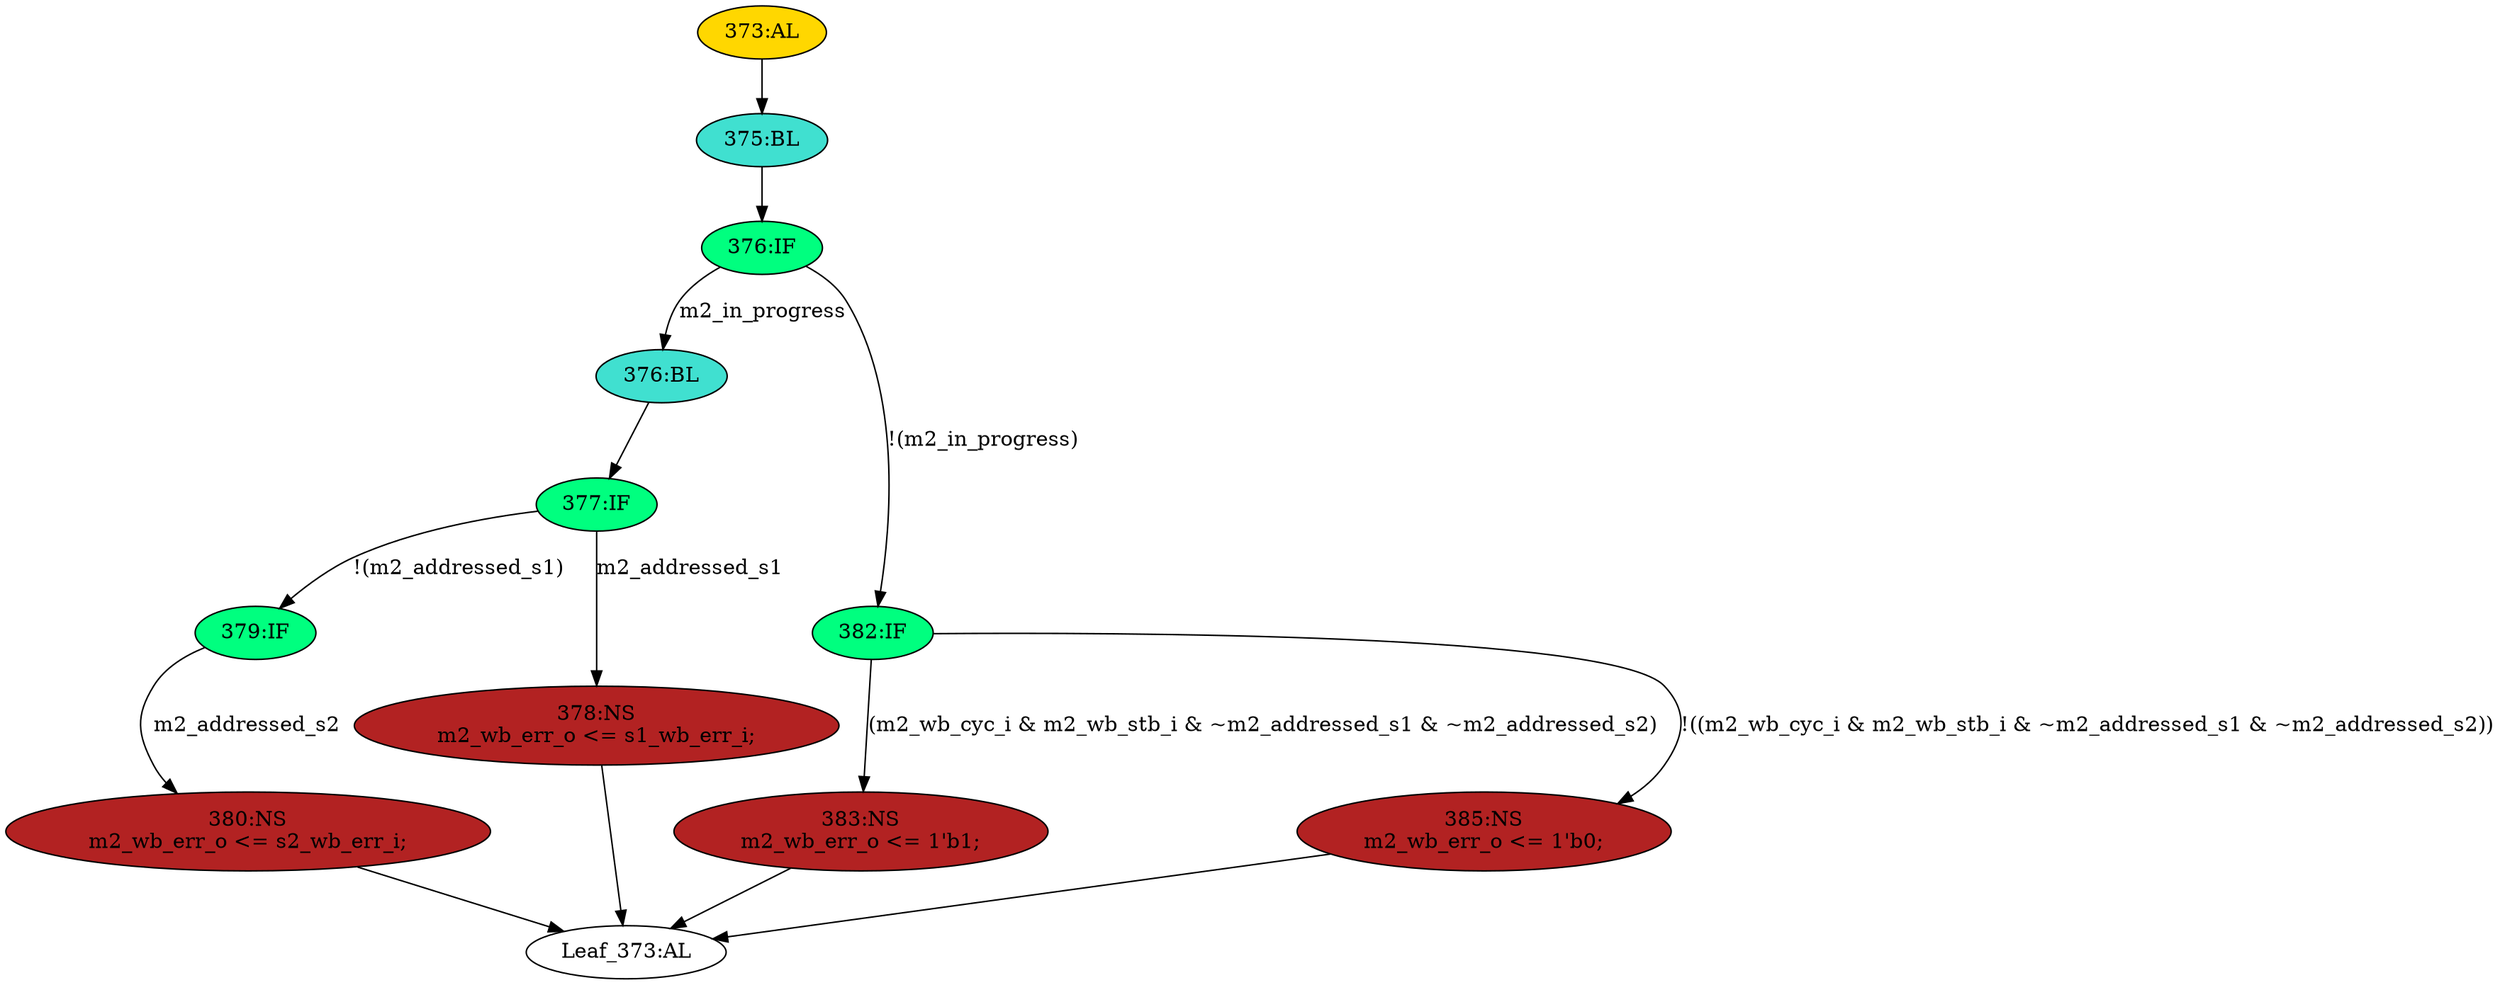 strict digraph "" {
	node [label="\N"];
	"379:IF"	 [ast="<pyverilog.vparser.ast.IfStatement object at 0x7f88e956da50>",
		fillcolor=springgreen,
		label="379:IF",
		statements="[]",
		style=filled,
		typ=IfStatement];
	"380:NS"	 [ast="<pyverilog.vparser.ast.NonblockingSubstitution object at 0x7f88e956db10>",
		fillcolor=firebrick,
		label="380:NS
m2_wb_err_o <= s2_wb_err_i;",
		statements="[<pyverilog.vparser.ast.NonblockingSubstitution object at 0x7f88e956db10>]",
		style=filled,
		typ=NonblockingSubstitution];
	"379:IF" -> "380:NS"	 [cond="['m2_addressed_s2']",
		label=m2_addressed_s2,
		lineno=379];
	"Leaf_373:AL"	 [def_var="['m2_wb_err_o']",
		label="Leaf_373:AL"];
	"380:NS" -> "Leaf_373:AL"	 [cond="[]",
		lineno=None];
	"383:NS"	 [ast="<pyverilog.vparser.ast.NonblockingSubstitution object at 0x7f88e956dd50>",
		fillcolor=firebrick,
		label="383:NS
m2_wb_err_o <= 1'b1;",
		statements="[<pyverilog.vparser.ast.NonblockingSubstitution object at 0x7f88e956dd50>]",
		style=filled,
		typ=NonblockingSubstitution];
	"383:NS" -> "Leaf_373:AL"	 [cond="[]",
		lineno=None];
	"385:NS"	 [ast="<pyverilog.vparser.ast.NonblockingSubstitution object at 0x7f88e956de90>",
		fillcolor=firebrick,
		label="385:NS
m2_wb_err_o <= 1'b0;",
		statements="[<pyverilog.vparser.ast.NonblockingSubstitution object at 0x7f88e956de90>]",
		style=filled,
		typ=NonblockingSubstitution];
	"385:NS" -> "Leaf_373:AL"	 [cond="[]",
		lineno=None];
	"376:IF"	 [ast="<pyverilog.vparser.ast.IfStatement object at 0x7f88e956dfd0>",
		fillcolor=springgreen,
		label="376:IF",
		statements="[]",
		style=filled,
		typ=IfStatement];
	"376:BL"	 [ast="<pyverilog.vparser.ast.Block object at 0x7f88e9657350>",
		fillcolor=turquoise,
		label="376:BL",
		statements="[]",
		style=filled,
		typ=Block];
	"376:IF" -> "376:BL"	 [cond="['m2_in_progress']",
		label=m2_in_progress,
		lineno=376];
	"382:IF"	 [ast="<pyverilog.vparser.ast.IfStatement object at 0x7f88e9657050>",
		fillcolor=springgreen,
		label="382:IF",
		statements="[]",
		style=filled,
		typ=IfStatement];
	"376:IF" -> "382:IF"	 [cond="['m2_in_progress']",
		label="!(m2_in_progress)",
		lineno=376];
	"377:IF"	 [ast="<pyverilog.vparser.ast.IfStatement object at 0x7f88e9657390>",
		fillcolor=springgreen,
		label="377:IF",
		statements="[]",
		style=filled,
		typ=IfStatement];
	"377:IF" -> "379:IF"	 [cond="['m2_addressed_s1']",
		label="!(m2_addressed_s1)",
		lineno=377];
	"378:NS"	 [ast="<pyverilog.vparser.ast.NonblockingSubstitution object at 0x7f88e96573d0>",
		fillcolor=firebrick,
		label="378:NS
m2_wb_err_o <= s1_wb_err_i;",
		statements="[<pyverilog.vparser.ast.NonblockingSubstitution object at 0x7f88e96573d0>]",
		style=filled,
		typ=NonblockingSubstitution];
	"377:IF" -> "378:NS"	 [cond="['m2_addressed_s1']",
		label=m2_addressed_s1,
		lineno=377];
	"378:NS" -> "Leaf_373:AL"	 [cond="[]",
		lineno=None];
	"375:BL"	 [ast="<pyverilog.vparser.ast.Block object at 0x7f88e9657610>",
		fillcolor=turquoise,
		label="375:BL",
		statements="[]",
		style=filled,
		typ=Block];
	"375:BL" -> "376:IF"	 [cond="[]",
		lineno=None];
	"376:BL" -> "377:IF"	 [cond="[]",
		lineno=None];
	"382:IF" -> "383:NS"	 [cond="['m2_wb_cyc_i', 'm2_wb_stb_i', 'm2_addressed_s1', 'm2_addressed_s2']",
		label="(m2_wb_cyc_i & m2_wb_stb_i & ~m2_addressed_s1 & ~m2_addressed_s2)",
		lineno=382];
	"382:IF" -> "385:NS"	 [cond="['m2_wb_cyc_i', 'm2_wb_stb_i', 'm2_addressed_s1', 'm2_addressed_s2']",
		label="!((m2_wb_cyc_i & m2_wb_stb_i & ~m2_addressed_s1 & ~m2_addressed_s2))",
		lineno=382];
	"373:AL"	 [ast="<pyverilog.vparser.ast.Always object at 0x7f88e9657650>",
		clk_sens=False,
		fillcolor=gold,
		label="373:AL",
		sens="['m2_in_progress', 'm2_wb_adr_i', 's1_wb_err_i', 's2_wb_err_i', 'm2_addressed_s1', 'm2_addressed_s2', 'm2_wb_cyc_i', 'm2_wb_stb_\
i']",
		statements="[]",
		style=filled,
		typ=Always,
		use_var="['s2_wb_err_i', 'm2_wb_stb_i', 'm2_wb_cyc_i', 'm2_addressed_s1', 'm2_addressed_s2', 'm2_in_progress', 's1_wb_err_i']"];
	"373:AL" -> "375:BL"	 [cond="[]",
		lineno=None];
}
